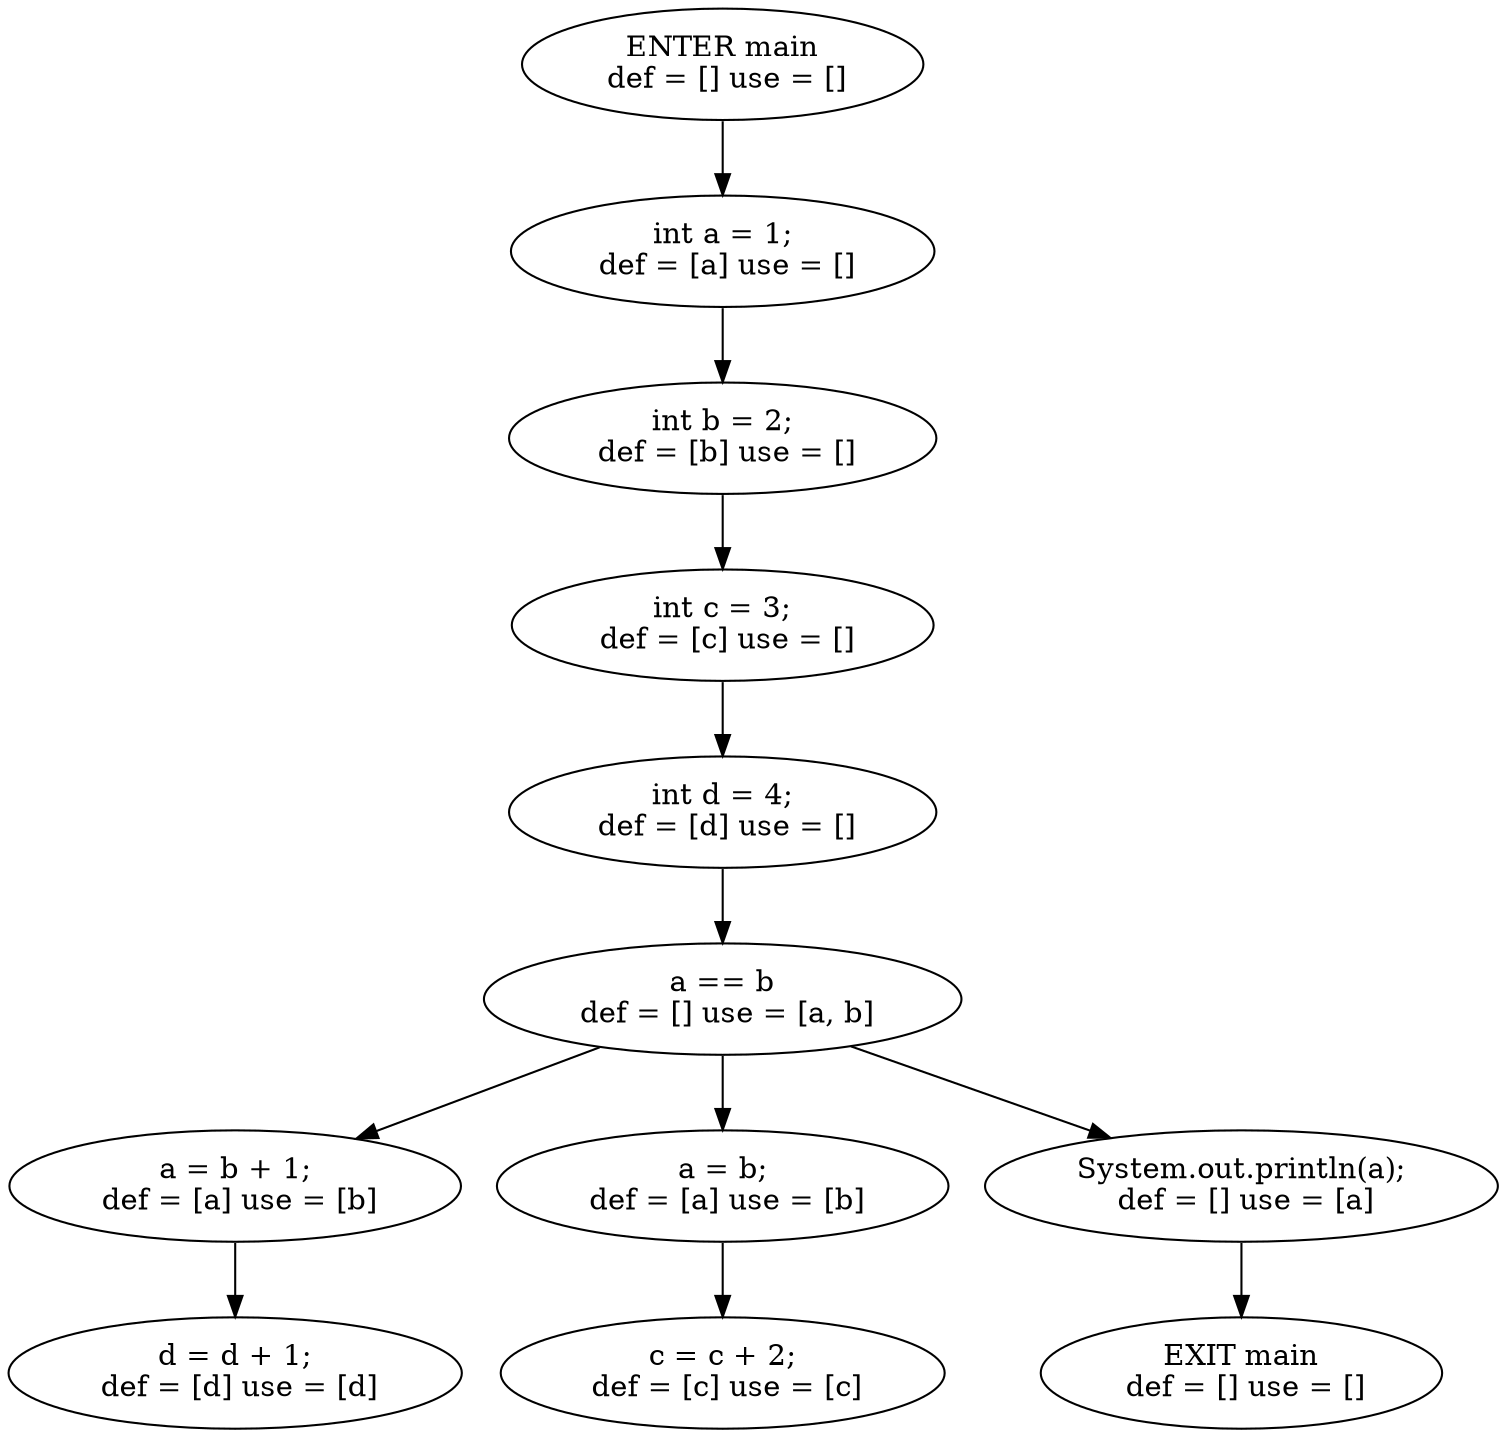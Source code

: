 strict digraph G {
  0 [ label="ENTER main
 def = [] use = []" ];
  1 [ label="EXIT main
 def = [] use = []" ];
  2 [ label="int a = 1;
 def = [a] use = []" ];
  3 [ label="int b = 2;
 def = [b] use = []" ];
  4 [ label="int c = 3;
 def = [c] use = []" ];
  5 [ label="int d = 4;
 def = [d] use = []" ];
  6 [ label="a == b
 def = [] use = [a, b]" ];
  7 [ label="a = b + 1;
 def = [a] use = [b]" ];
  8 [ label="d = d + 1;
 def = [d] use = [d]" ];
  9 [ label="a = b;
 def = [a] use = [b]" ];
  10 [ label="c = c + 2;
 def = [c] use = [c]" ];
  11 [ label="System.out.println(a);
 def = [] use = [a]" ];
  4 -> 5;
  6 -> 11;
  3 -> 4;
  6 -> 7;
  11 -> 1;
  7 -> 8;
  5 -> 6;
  9 -> 10;
  2 -> 3;
  0 -> 2;
  6 -> 9;
}
